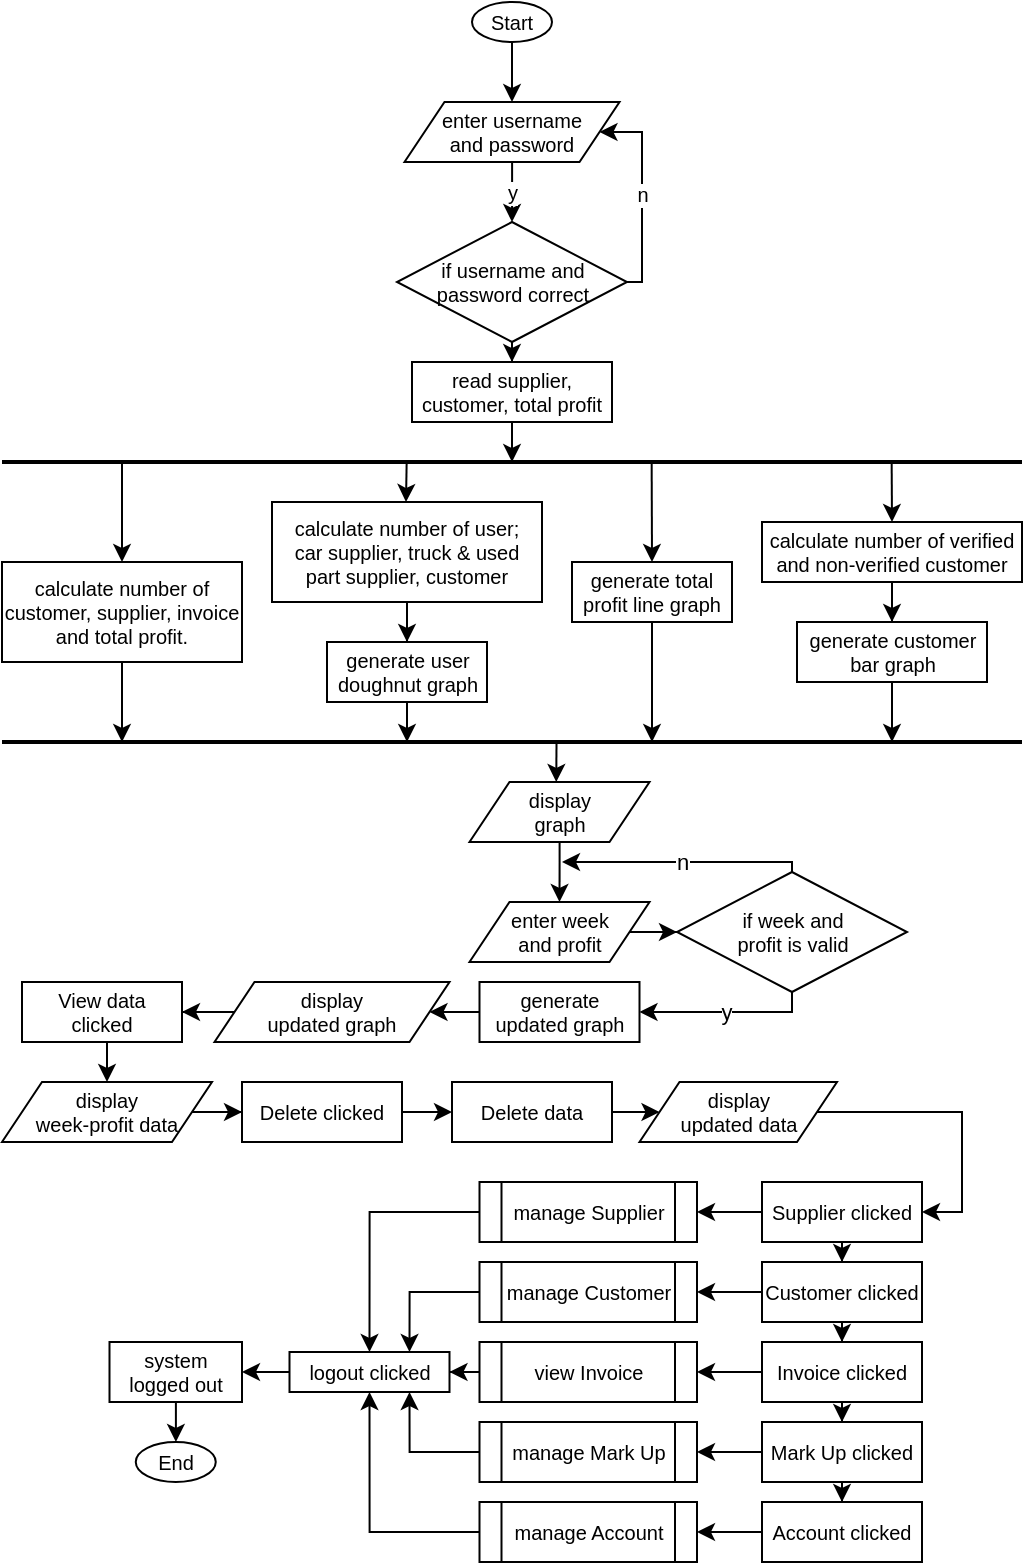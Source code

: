 <mxfile version="16.6.2" type="github">
  <diagram id="H_Jdd_ldM9zLRPTjP1w7" name="Page-1">
    <mxGraphModel dx="1324" dy="788" grid="1" gridSize="10" guides="1" tooltips="1" connect="1" arrows="1" fold="1" page="1" pageScale="1" pageWidth="850" pageHeight="1100" math="0" shadow="0">
      <root>
        <mxCell id="0" />
        <mxCell id="1" parent="0" />
        <mxCell id="H62kmctnPfHN1klwQb1k-8" style="edgeStyle=orthogonalEdgeStyle;rounded=0;orthogonalLoop=1;jettySize=auto;html=1;entryX=0.5;entryY=0;entryDx=0;entryDy=0;strokeWidth=1;fontSize=10;" parent="1" source="H62kmctnPfHN1klwQb1k-1" target="H62kmctnPfHN1klwQb1k-2" edge="1">
          <mxGeometry relative="1" as="geometry" />
        </mxCell>
        <mxCell id="H62kmctnPfHN1klwQb1k-1" value="Start" style="ellipse;whiteSpace=wrap;html=1;strokeWidth=1;fontSize=10;" parent="1" vertex="1">
          <mxGeometry x="235" width="40" height="20" as="geometry" />
        </mxCell>
        <mxCell id="H62kmctnPfHN1klwQb1k-9" value="y" style="edgeStyle=orthogonalEdgeStyle;rounded=0;orthogonalLoop=1;jettySize=auto;html=1;entryX=0.5;entryY=0;entryDx=0;entryDy=0;strokeWidth=1;fontSize=10;" parent="1" source="H62kmctnPfHN1klwQb1k-2" target="H62kmctnPfHN1klwQb1k-3" edge="1">
          <mxGeometry relative="1" as="geometry" />
        </mxCell>
        <mxCell id="H62kmctnPfHN1klwQb1k-2" value="enter username &lt;br style=&quot;font-size: 10px;&quot;&gt;and password" style="shape=parallelogram;perimeter=parallelogramPerimeter;whiteSpace=wrap;html=1;fixedSize=1;strokeWidth=1;fontSize=10;" parent="1" vertex="1">
          <mxGeometry x="201.25" y="50" width="107.5" height="30" as="geometry" />
        </mxCell>
        <mxCell id="H62kmctnPfHN1klwQb1k-10" value="n" style="edgeStyle=orthogonalEdgeStyle;rounded=0;orthogonalLoop=1;jettySize=auto;html=1;exitX=1;exitY=0.5;exitDx=0;exitDy=0;entryX=1;entryY=0.5;entryDx=0;entryDy=0;strokeWidth=1;fontSize=10;" parent="1" source="H62kmctnPfHN1klwQb1k-3" target="H62kmctnPfHN1klwQb1k-2" edge="1">
          <mxGeometry relative="1" as="geometry">
            <mxPoint x="440" y="70" as="targetPoint" />
            <Array as="points">
              <mxPoint x="320" y="140" />
              <mxPoint x="320" y="65" />
            </Array>
          </mxGeometry>
        </mxCell>
        <mxCell id="H62kmctnPfHN1klwQb1k-14" style="edgeStyle=orthogonalEdgeStyle;rounded=0;orthogonalLoop=1;jettySize=auto;html=1;strokeWidth=1;fontSize=10;entryX=0.5;entryY=0;entryDx=0;entryDy=0;" parent="1" source="H62kmctnPfHN1klwQb1k-3" target="H62kmctnPfHN1klwQb1k-33" edge="1">
          <mxGeometry relative="1" as="geometry">
            <mxPoint x="255" y="180" as="targetPoint" />
          </mxGeometry>
        </mxCell>
        <mxCell id="H62kmctnPfHN1klwQb1k-3" value="if username and &lt;br&gt;password correct" style="rhombus;whiteSpace=wrap;html=1;strokeWidth=1;fontSize=10;" parent="1" vertex="1">
          <mxGeometry x="197.5" y="110" width="115" height="60" as="geometry" />
        </mxCell>
        <mxCell id="H62kmctnPfHN1klwQb1k-24" style="edgeStyle=orthogonalEdgeStyle;rounded=0;orthogonalLoop=1;jettySize=auto;html=1;fontSize=9;startArrow=none;startFill=0;strokeWidth=1;" parent="1" source="H62kmctnPfHN1klwQb1k-4" edge="1">
          <mxGeometry relative="1" as="geometry">
            <mxPoint x="60" y="370" as="targetPoint" />
          </mxGeometry>
        </mxCell>
        <mxCell id="H62kmctnPfHN1klwQb1k-4" value="calculate number of customer, supplier, invoice and total profit." style="rounded=0;whiteSpace=wrap;html=1;strokeWidth=1;fontSize=10;" parent="1" vertex="1">
          <mxGeometry y="280" width="120" height="50" as="geometry" />
        </mxCell>
        <mxCell id="H62kmctnPfHN1klwQb1k-25" style="edgeStyle=orthogonalEdgeStyle;rounded=0;orthogonalLoop=1;jettySize=auto;html=1;entryX=0.5;entryY=0;entryDx=0;entryDy=0;fontSize=9;startArrow=none;startFill=0;strokeWidth=1;" parent="1" source="H62kmctnPfHN1klwQb1k-12" target="H62kmctnPfHN1klwQb1k-17" edge="1">
          <mxGeometry relative="1" as="geometry" />
        </mxCell>
        <mxCell id="H62kmctnPfHN1klwQb1k-12" value="calculate number of user;&lt;br&gt;car supplier, truck &amp;amp; used &lt;br&gt;part supplier, customer" style="rounded=0;whiteSpace=wrap;html=1;strokeWidth=1;fontSize=10;" parent="1" vertex="1">
          <mxGeometry x="135" y="250" width="135" height="50" as="geometry" />
        </mxCell>
        <mxCell id="H62kmctnPfHN1klwQb1k-13" value="" style="shape=link;html=1;rounded=0;strokeWidth=1;fontSize=10;width=-1.034;" parent="1" edge="1">
          <mxGeometry width="100" relative="1" as="geometry">
            <mxPoint y="230" as="sourcePoint" />
            <mxPoint x="510" y="230" as="targetPoint" />
          </mxGeometry>
        </mxCell>
        <mxCell id="H62kmctnPfHN1klwQb1k-27" style="edgeStyle=orthogonalEdgeStyle;rounded=0;orthogonalLoop=1;jettySize=auto;html=1;fontSize=9;startArrow=none;startFill=0;strokeWidth=1;" parent="1" source="H62kmctnPfHN1klwQb1k-15" edge="1">
          <mxGeometry relative="1" as="geometry">
            <mxPoint x="325" y="370" as="targetPoint" />
          </mxGeometry>
        </mxCell>
        <mxCell id="H62kmctnPfHN1klwQb1k-15" value="generate total &lt;br&gt;profit line graph" style="rounded=0;whiteSpace=wrap;html=1;strokeWidth=1;fontSize=10;" parent="1" vertex="1">
          <mxGeometry x="285" y="280" width="80" height="30" as="geometry" />
        </mxCell>
        <mxCell id="H62kmctnPfHN1klwQb1k-26" style="edgeStyle=orthogonalEdgeStyle;rounded=0;orthogonalLoop=1;jettySize=auto;html=1;entryX=0.5;entryY=0;entryDx=0;entryDy=0;fontSize=9;startArrow=none;startFill=0;strokeWidth=1;" parent="1" source="H62kmctnPfHN1klwQb1k-16" target="H62kmctnPfHN1klwQb1k-18" edge="1">
          <mxGeometry relative="1" as="geometry" />
        </mxCell>
        <mxCell id="H62kmctnPfHN1klwQb1k-16" value="calculate number of verified and non-verified customer" style="rounded=0;whiteSpace=wrap;html=1;strokeWidth=1;fontSize=10;" parent="1" vertex="1">
          <mxGeometry x="380" y="260" width="130" height="30" as="geometry" />
        </mxCell>
        <mxCell id="H62kmctnPfHN1klwQb1k-28" style="edgeStyle=orthogonalEdgeStyle;rounded=0;orthogonalLoop=1;jettySize=auto;html=1;fontSize=9;startArrow=none;startFill=0;strokeWidth=1;" parent="1" source="H62kmctnPfHN1klwQb1k-17" edge="1">
          <mxGeometry relative="1" as="geometry">
            <mxPoint x="202.5" y="370" as="targetPoint" />
          </mxGeometry>
        </mxCell>
        <mxCell id="H62kmctnPfHN1klwQb1k-17" value="generate user doughnut&amp;nbsp;graph" style="rounded=0;whiteSpace=wrap;html=1;strokeWidth=1;fontSize=10;" parent="1" vertex="1">
          <mxGeometry x="162.5" y="320" width="80" height="30" as="geometry" />
        </mxCell>
        <mxCell id="H62kmctnPfHN1klwQb1k-29" style="edgeStyle=orthogonalEdgeStyle;rounded=0;orthogonalLoop=1;jettySize=auto;html=1;fontSize=9;startArrow=none;startFill=0;strokeWidth=1;" parent="1" source="H62kmctnPfHN1klwQb1k-18" edge="1">
          <mxGeometry relative="1" as="geometry">
            <mxPoint x="445.0" y="370" as="targetPoint" />
          </mxGeometry>
        </mxCell>
        <mxCell id="H62kmctnPfHN1klwQb1k-18" value="generate customer bar&amp;nbsp;graph" style="rounded=0;whiteSpace=wrap;html=1;strokeWidth=1;fontSize=10;" parent="1" vertex="1">
          <mxGeometry x="397.5" y="310" width="95" height="30" as="geometry" />
        </mxCell>
        <mxCell id="H62kmctnPfHN1klwQb1k-19" value="" style="endArrow=none;html=1;rounded=0;fontSize=9;strokeWidth=1;exitX=0.5;exitY=0;exitDx=0;exitDy=0;startArrow=classic;startFill=1;" parent="1" source="H62kmctnPfHN1klwQb1k-4" edge="1">
          <mxGeometry width="50" height="50" relative="1" as="geometry">
            <mxPoint x="180" y="330" as="sourcePoint" />
            <mxPoint x="60" y="230" as="targetPoint" />
          </mxGeometry>
        </mxCell>
        <mxCell id="H62kmctnPfHN1klwQb1k-20" value="" style="endArrow=none;html=1;rounded=0;fontSize=9;strokeWidth=1;startArrow=classic;startFill=1;" parent="1" edge="1">
          <mxGeometry width="50" height="50" relative="1" as="geometry">
            <mxPoint x="202" y="250" as="sourcePoint" />
            <mxPoint x="202.33" y="230" as="targetPoint" />
          </mxGeometry>
        </mxCell>
        <mxCell id="H62kmctnPfHN1klwQb1k-21" value="" style="endArrow=none;html=1;rounded=0;fontSize=9;strokeWidth=1;exitX=0.5;exitY=0;exitDx=0;exitDy=0;startArrow=classic;startFill=1;" parent="1" source="H62kmctnPfHN1klwQb1k-15" edge="1">
          <mxGeometry width="50" height="50" relative="1" as="geometry">
            <mxPoint x="324.83" y="250" as="sourcePoint" />
            <mxPoint x="324.83" y="230" as="targetPoint" />
          </mxGeometry>
        </mxCell>
        <mxCell id="H62kmctnPfHN1klwQb1k-22" value="" style="endArrow=none;html=1;rounded=0;fontSize=9;strokeWidth=1;exitX=0.5;exitY=0;exitDx=0;exitDy=0;startArrow=classic;startFill=1;" parent="1" source="H62kmctnPfHN1klwQb1k-16" edge="1">
          <mxGeometry width="50" height="50" relative="1" as="geometry">
            <mxPoint x="444.83" y="250" as="sourcePoint" />
            <mxPoint x="444.83" y="230" as="targetPoint" />
          </mxGeometry>
        </mxCell>
        <mxCell id="H62kmctnPfHN1klwQb1k-23" value="" style="shape=link;html=1;rounded=0;strokeWidth=1;fontSize=10;width=-1.034;" parent="1" edge="1">
          <mxGeometry width="100" relative="1" as="geometry">
            <mxPoint y="370.0" as="sourcePoint" />
            <mxPoint x="510" y="370.0" as="targetPoint" />
          </mxGeometry>
        </mxCell>
        <mxCell id="H62kmctnPfHN1klwQb1k-31" value="" style="endArrow=none;html=1;rounded=0;fontSize=9;strokeWidth=1;exitX=0.482;exitY=-0.001;exitDx=0;exitDy=0;startArrow=classic;startFill=1;exitPerimeter=0;" parent="1" source="H62kmctnPfHN1klwQb1k-67" edge="1">
          <mxGeometry width="50" height="50" relative="1" as="geometry">
            <mxPoint x="277.5" y="390" as="sourcePoint" />
            <mxPoint x="277.26" y="370" as="targetPoint" />
          </mxGeometry>
        </mxCell>
        <mxCell id="H62kmctnPfHN1klwQb1k-35" style="edgeStyle=orthogonalEdgeStyle;rounded=0;orthogonalLoop=1;jettySize=auto;html=1;fontSize=9;startArrow=none;startFill=0;strokeWidth=1;" parent="1" source="H62kmctnPfHN1klwQb1k-33" edge="1">
          <mxGeometry relative="1" as="geometry">
            <mxPoint x="255" y="230.0" as="targetPoint" />
          </mxGeometry>
        </mxCell>
        <mxCell id="H62kmctnPfHN1klwQb1k-33" value="read supplier, customer, total profit" style="rounded=0;whiteSpace=wrap;html=1;strokeWidth=1;fontSize=10;" parent="1" vertex="1">
          <mxGeometry x="205" y="180" width="100" height="30" as="geometry" />
        </mxCell>
        <mxCell id="c0aOj0A7oZVtgGrrbuwA-3" style="edgeStyle=orthogonalEdgeStyle;rounded=0;orthogonalLoop=1;jettySize=auto;html=1;entryX=0.5;entryY=0;entryDx=0;entryDy=0;" edge="1" parent="1" source="H62kmctnPfHN1klwQb1k-67" target="c0aOj0A7oZVtgGrrbuwA-4">
          <mxGeometry relative="1" as="geometry">
            <mxPoint x="278.75" y="440" as="targetPoint" />
          </mxGeometry>
        </mxCell>
        <mxCell id="H62kmctnPfHN1klwQb1k-67" value="display&lt;br&gt;graph" style="shape=parallelogram;perimeter=parallelogramPerimeter;whiteSpace=wrap;html=1;fixedSize=1;strokeWidth=1;fontSize=10;" parent="1" vertex="1">
          <mxGeometry x="233.75" y="390" width="90" height="30" as="geometry" />
        </mxCell>
        <mxCell id="c0aOj0A7oZVtgGrrbuwA-10" style="edgeStyle=orthogonalEdgeStyle;rounded=0;orthogonalLoop=1;jettySize=auto;html=1;entryX=0;entryY=0.5;entryDx=0;entryDy=0;" edge="1" parent="1" source="c0aOj0A7oZVtgGrrbuwA-4" target="c0aOj0A7oZVtgGrrbuwA-9">
          <mxGeometry relative="1" as="geometry" />
        </mxCell>
        <mxCell id="c0aOj0A7oZVtgGrrbuwA-4" value="enter week&lt;br&gt;and profit" style="shape=parallelogram;perimeter=parallelogramPerimeter;whiteSpace=wrap;html=1;fixedSize=1;strokeWidth=1;fontSize=10;" vertex="1" parent="1">
          <mxGeometry x="233.75" y="450" width="90" height="30" as="geometry" />
        </mxCell>
        <mxCell id="c0aOj0A7oZVtgGrrbuwA-16" style="edgeStyle=orthogonalEdgeStyle;rounded=0;orthogonalLoop=1;jettySize=auto;html=1;entryX=1;entryY=0.5;entryDx=0;entryDy=0;" edge="1" parent="1" source="c0aOj0A7oZVtgGrrbuwA-5" target="c0aOj0A7oZVtgGrrbuwA-15">
          <mxGeometry relative="1" as="geometry" />
        </mxCell>
        <mxCell id="c0aOj0A7oZVtgGrrbuwA-5" value="display&lt;br&gt;updated graph" style="shape=parallelogram;perimeter=parallelogramPerimeter;whiteSpace=wrap;html=1;fixedSize=1;strokeWidth=1;fontSize=10;" vertex="1" parent="1">
          <mxGeometry x="106.25" y="490" width="117.5" height="30" as="geometry" />
        </mxCell>
        <mxCell id="c0aOj0A7oZVtgGrrbuwA-8" style="edgeStyle=orthogonalEdgeStyle;rounded=0;orthogonalLoop=1;jettySize=auto;html=1;entryX=1;entryY=0.5;entryDx=0;entryDy=0;" edge="1" parent="1" source="c0aOj0A7oZVtgGrrbuwA-6" target="c0aOj0A7oZVtgGrrbuwA-5">
          <mxGeometry relative="1" as="geometry" />
        </mxCell>
        <mxCell id="c0aOj0A7oZVtgGrrbuwA-6" value="generate updated graph" style="rounded=0;whiteSpace=wrap;html=1;strokeWidth=1;fontSize=10;" vertex="1" parent="1">
          <mxGeometry x="238.75" y="490" width="80" height="30" as="geometry" />
        </mxCell>
        <mxCell id="c0aOj0A7oZVtgGrrbuwA-11" value="n" style="edgeStyle=orthogonalEdgeStyle;rounded=0;orthogonalLoop=1;jettySize=auto;html=1;exitX=0.5;exitY=0;exitDx=0;exitDy=0;" edge="1" parent="1" source="c0aOj0A7oZVtgGrrbuwA-9">
          <mxGeometry relative="1" as="geometry">
            <mxPoint x="280" y="430" as="targetPoint" />
            <Array as="points">
              <mxPoint x="395" y="430" />
            </Array>
          </mxGeometry>
        </mxCell>
        <mxCell id="c0aOj0A7oZVtgGrrbuwA-12" value="y" style="edgeStyle=orthogonalEdgeStyle;rounded=0;orthogonalLoop=1;jettySize=auto;html=1;entryX=1;entryY=0.5;entryDx=0;entryDy=0;exitX=0.5;exitY=1;exitDx=0;exitDy=0;" edge="1" parent="1" source="c0aOj0A7oZVtgGrrbuwA-9" target="c0aOj0A7oZVtgGrrbuwA-6">
          <mxGeometry relative="1" as="geometry">
            <Array as="points">
              <mxPoint x="395" y="505" />
            </Array>
          </mxGeometry>
        </mxCell>
        <mxCell id="c0aOj0A7oZVtgGrrbuwA-9" value="if week and &lt;br&gt;profit is valid" style="rhombus;whiteSpace=wrap;html=1;strokeWidth=1;fontSize=10;" vertex="1" parent="1">
          <mxGeometry x="337.5" y="435" width="115" height="60" as="geometry" />
        </mxCell>
        <mxCell id="c0aOj0A7oZVtgGrrbuwA-18" style="edgeStyle=orthogonalEdgeStyle;rounded=0;orthogonalLoop=1;jettySize=auto;html=1;entryX=0.5;entryY=0;entryDx=0;entryDy=0;exitX=0.5;exitY=1;exitDx=0;exitDy=0;" edge="1" parent="1" source="c0aOj0A7oZVtgGrrbuwA-15" target="c0aOj0A7oZVtgGrrbuwA-17">
          <mxGeometry relative="1" as="geometry" />
        </mxCell>
        <mxCell id="c0aOj0A7oZVtgGrrbuwA-15" value="View data&lt;br&gt;clicked" style="rounded=0;whiteSpace=wrap;html=1;strokeWidth=1;fontSize=10;" vertex="1" parent="1">
          <mxGeometry x="10" y="490" width="80" height="30" as="geometry" />
        </mxCell>
        <mxCell id="c0aOj0A7oZVtgGrrbuwA-23" style="edgeStyle=orthogonalEdgeStyle;rounded=0;orthogonalLoop=1;jettySize=auto;html=1;entryX=0;entryY=0.5;entryDx=0;entryDy=0;" edge="1" parent="1" source="c0aOj0A7oZVtgGrrbuwA-17" target="c0aOj0A7oZVtgGrrbuwA-19">
          <mxGeometry relative="1" as="geometry" />
        </mxCell>
        <mxCell id="c0aOj0A7oZVtgGrrbuwA-17" value="display&lt;br&gt;week-profit data" style="shape=parallelogram;perimeter=parallelogramPerimeter;whiteSpace=wrap;html=1;fixedSize=1;strokeWidth=1;fontSize=10;" vertex="1" parent="1">
          <mxGeometry y="540" width="105" height="30" as="geometry" />
        </mxCell>
        <mxCell id="c0aOj0A7oZVtgGrrbuwA-25" style="edgeStyle=orthogonalEdgeStyle;rounded=0;orthogonalLoop=1;jettySize=auto;html=1;entryX=0;entryY=0.5;entryDx=0;entryDy=0;exitX=1;exitY=0.5;exitDx=0;exitDy=0;" edge="1" parent="1" source="c0aOj0A7oZVtgGrrbuwA-19" target="c0aOj0A7oZVtgGrrbuwA-24">
          <mxGeometry relative="1" as="geometry" />
        </mxCell>
        <mxCell id="c0aOj0A7oZVtgGrrbuwA-19" value="Delete clicked" style="rounded=0;whiteSpace=wrap;html=1;strokeWidth=1;fontSize=10;" vertex="1" parent="1">
          <mxGeometry x="120" y="540" width="80" height="30" as="geometry" />
        </mxCell>
        <mxCell id="c0aOj0A7oZVtgGrrbuwA-27" style="edgeStyle=orthogonalEdgeStyle;rounded=0;orthogonalLoop=1;jettySize=auto;html=1;entryX=0;entryY=0.5;entryDx=0;entryDy=0;exitX=1;exitY=0.5;exitDx=0;exitDy=0;" edge="1" parent="1" source="c0aOj0A7oZVtgGrrbuwA-24" target="c0aOj0A7oZVtgGrrbuwA-26">
          <mxGeometry relative="1" as="geometry" />
        </mxCell>
        <mxCell id="c0aOj0A7oZVtgGrrbuwA-24" value="Delete data" style="rounded=0;whiteSpace=wrap;html=1;strokeWidth=1;fontSize=10;" vertex="1" parent="1">
          <mxGeometry x="225" y="540" width="80" height="30" as="geometry" />
        </mxCell>
        <mxCell id="c0aOj0A7oZVtgGrrbuwA-54" style="edgeStyle=orthogonalEdgeStyle;rounded=0;orthogonalLoop=1;jettySize=auto;html=1;entryX=1;entryY=0.5;entryDx=0;entryDy=0;fontSize=10;exitX=1;exitY=0.5;exitDx=0;exitDy=0;" edge="1" parent="1" source="c0aOj0A7oZVtgGrrbuwA-26" target="c0aOj0A7oZVtgGrrbuwA-44">
          <mxGeometry relative="1" as="geometry">
            <Array as="points">
              <mxPoint x="480" y="555" />
              <mxPoint x="480" y="605" />
            </Array>
          </mxGeometry>
        </mxCell>
        <mxCell id="c0aOj0A7oZVtgGrrbuwA-26" value="display&lt;br&gt;updated data" style="shape=parallelogram;perimeter=parallelogramPerimeter;whiteSpace=wrap;html=1;fixedSize=1;strokeWidth=1;fontSize=10;" vertex="1" parent="1">
          <mxGeometry x="318.75" y="540" width="98.75" height="30" as="geometry" />
        </mxCell>
        <mxCell id="c0aOj0A7oZVtgGrrbuwA-28" value="End" style="ellipse;whiteSpace=wrap;html=1;strokeWidth=1;fontSize=10;" vertex="1" parent="1">
          <mxGeometry x="66.88" y="720" width="40" height="20" as="geometry" />
        </mxCell>
        <mxCell id="c0aOj0A7oZVtgGrrbuwA-37" style="edgeStyle=orthogonalEdgeStyle;rounded=0;orthogonalLoop=1;jettySize=auto;html=1;entryX=0.5;entryY=0;entryDx=0;entryDy=0;fontSize=10;" edge="1" parent="1" source="c0aOj0A7oZVtgGrrbuwA-30" target="c0aOj0A7oZVtgGrrbuwA-35">
          <mxGeometry relative="1" as="geometry" />
        </mxCell>
        <mxCell id="c0aOj0A7oZVtgGrrbuwA-30" value="&lt;font style=&quot;font-size: 10px&quot;&gt;manage Supplier&lt;/font&gt;" style="shape=process;whiteSpace=wrap;html=1;backgroundOutline=1;" vertex="1" parent="1">
          <mxGeometry x="238.75" y="590" width="108.75" height="30" as="geometry" />
        </mxCell>
        <mxCell id="c0aOj0A7oZVtgGrrbuwA-38" style="edgeStyle=orthogonalEdgeStyle;rounded=0;orthogonalLoop=1;jettySize=auto;html=1;entryX=0.75;entryY=0;entryDx=0;entryDy=0;fontSize=10;" edge="1" parent="1" source="c0aOj0A7oZVtgGrrbuwA-31" target="c0aOj0A7oZVtgGrrbuwA-35">
          <mxGeometry relative="1" as="geometry" />
        </mxCell>
        <mxCell id="c0aOj0A7oZVtgGrrbuwA-31" value="&lt;font style=&quot;font-size: 10px&quot;&gt;manage Customer&lt;/font&gt;" style="shape=process;whiteSpace=wrap;html=1;backgroundOutline=1;" vertex="1" parent="1">
          <mxGeometry x="238.75" y="630" width="108.75" height="30" as="geometry" />
        </mxCell>
        <mxCell id="c0aOj0A7oZVtgGrrbuwA-39" style="edgeStyle=orthogonalEdgeStyle;rounded=0;orthogonalLoop=1;jettySize=auto;html=1;entryX=1;entryY=0.5;entryDx=0;entryDy=0;fontSize=10;" edge="1" parent="1" source="c0aOj0A7oZVtgGrrbuwA-32" target="c0aOj0A7oZVtgGrrbuwA-35">
          <mxGeometry relative="1" as="geometry" />
        </mxCell>
        <mxCell id="c0aOj0A7oZVtgGrrbuwA-32" value="&lt;span style=&quot;font-size: 10px&quot;&gt;view Invoice&lt;/span&gt;" style="shape=process;whiteSpace=wrap;html=1;backgroundOutline=1;" vertex="1" parent="1">
          <mxGeometry x="238.75" y="670" width="108.75" height="30" as="geometry" />
        </mxCell>
        <mxCell id="c0aOj0A7oZVtgGrrbuwA-40" style="edgeStyle=orthogonalEdgeStyle;rounded=0;orthogonalLoop=1;jettySize=auto;html=1;entryX=0.75;entryY=1;entryDx=0;entryDy=0;fontSize=10;" edge="1" parent="1" source="c0aOj0A7oZVtgGrrbuwA-33" target="c0aOj0A7oZVtgGrrbuwA-35">
          <mxGeometry relative="1" as="geometry" />
        </mxCell>
        <mxCell id="c0aOj0A7oZVtgGrrbuwA-33" value="&lt;font style=&quot;font-size: 10px&quot;&gt;manage Mark Up&lt;/font&gt;" style="shape=process;whiteSpace=wrap;html=1;backgroundOutline=1;" vertex="1" parent="1">
          <mxGeometry x="238.75" y="710" width="108.75" height="30" as="geometry" />
        </mxCell>
        <mxCell id="c0aOj0A7oZVtgGrrbuwA-41" style="edgeStyle=orthogonalEdgeStyle;rounded=0;orthogonalLoop=1;jettySize=auto;html=1;entryX=0.5;entryY=1;entryDx=0;entryDy=0;fontSize=10;" edge="1" parent="1" source="c0aOj0A7oZVtgGrrbuwA-34" target="c0aOj0A7oZVtgGrrbuwA-35">
          <mxGeometry relative="1" as="geometry" />
        </mxCell>
        <mxCell id="c0aOj0A7oZVtgGrrbuwA-34" value="&lt;font style=&quot;font-size: 10px&quot;&gt;manage Account&lt;/font&gt;" style="shape=process;whiteSpace=wrap;html=1;backgroundOutline=1;" vertex="1" parent="1">
          <mxGeometry x="238.75" y="750" width="108.75" height="30" as="geometry" />
        </mxCell>
        <mxCell id="c0aOj0A7oZVtgGrrbuwA-42" style="edgeStyle=orthogonalEdgeStyle;rounded=0;orthogonalLoop=1;jettySize=auto;html=1;entryX=1;entryY=0.5;entryDx=0;entryDy=0;fontSize=10;" edge="1" parent="1" source="c0aOj0A7oZVtgGrrbuwA-35" target="c0aOj0A7oZVtgGrrbuwA-36">
          <mxGeometry relative="1" as="geometry" />
        </mxCell>
        <mxCell id="c0aOj0A7oZVtgGrrbuwA-35" value="logout clicked" style="rounded=0;whiteSpace=wrap;html=1;strokeWidth=1;fontSize=10;" vertex="1" parent="1">
          <mxGeometry x="143.75" y="675" width="80" height="20" as="geometry" />
        </mxCell>
        <mxCell id="c0aOj0A7oZVtgGrrbuwA-43" style="edgeStyle=orthogonalEdgeStyle;rounded=0;orthogonalLoop=1;jettySize=auto;html=1;entryX=0.5;entryY=0;entryDx=0;entryDy=0;fontSize=10;" edge="1" parent="1" source="c0aOj0A7oZVtgGrrbuwA-36" target="c0aOj0A7oZVtgGrrbuwA-28">
          <mxGeometry relative="1" as="geometry" />
        </mxCell>
        <mxCell id="c0aOj0A7oZVtgGrrbuwA-36" value="system&lt;br&gt;logged out" style="rounded=0;whiteSpace=wrap;html=1;strokeWidth=1;fontSize=10;" vertex="1" parent="1">
          <mxGeometry x="53.75" y="670" width="66.25" height="30" as="geometry" />
        </mxCell>
        <mxCell id="c0aOj0A7oZVtgGrrbuwA-49" style="edgeStyle=orthogonalEdgeStyle;rounded=0;orthogonalLoop=1;jettySize=auto;html=1;entryX=1;entryY=0.5;entryDx=0;entryDy=0;fontSize=10;" edge="1" parent="1" source="c0aOj0A7oZVtgGrrbuwA-44" target="c0aOj0A7oZVtgGrrbuwA-30">
          <mxGeometry relative="1" as="geometry" />
        </mxCell>
        <mxCell id="c0aOj0A7oZVtgGrrbuwA-55" style="edgeStyle=orthogonalEdgeStyle;rounded=0;orthogonalLoop=1;jettySize=auto;html=1;entryX=0.5;entryY=0;entryDx=0;entryDy=0;fontSize=10;" edge="1" parent="1" source="c0aOj0A7oZVtgGrrbuwA-44" target="c0aOj0A7oZVtgGrrbuwA-45">
          <mxGeometry relative="1" as="geometry" />
        </mxCell>
        <mxCell id="c0aOj0A7oZVtgGrrbuwA-44" value="Supplier clicked" style="rounded=0;whiteSpace=wrap;html=1;strokeWidth=1;fontSize=10;" vertex="1" parent="1">
          <mxGeometry x="380" y="590" width="80" height="30" as="geometry" />
        </mxCell>
        <mxCell id="c0aOj0A7oZVtgGrrbuwA-50" style="edgeStyle=orthogonalEdgeStyle;rounded=0;orthogonalLoop=1;jettySize=auto;html=1;entryX=1;entryY=0.5;entryDx=0;entryDy=0;fontSize=10;" edge="1" parent="1" source="c0aOj0A7oZVtgGrrbuwA-45" target="c0aOj0A7oZVtgGrrbuwA-31">
          <mxGeometry relative="1" as="geometry" />
        </mxCell>
        <mxCell id="c0aOj0A7oZVtgGrrbuwA-57" style="edgeStyle=orthogonalEdgeStyle;rounded=0;orthogonalLoop=1;jettySize=auto;html=1;entryX=0.5;entryY=0;entryDx=0;entryDy=0;fontSize=10;" edge="1" parent="1" source="c0aOj0A7oZVtgGrrbuwA-45" target="c0aOj0A7oZVtgGrrbuwA-46">
          <mxGeometry relative="1" as="geometry" />
        </mxCell>
        <mxCell id="c0aOj0A7oZVtgGrrbuwA-45" value="Customer clicked" style="rounded=0;whiteSpace=wrap;html=1;strokeWidth=1;fontSize=10;" vertex="1" parent="1">
          <mxGeometry x="380" y="630" width="80" height="30" as="geometry" />
        </mxCell>
        <mxCell id="c0aOj0A7oZVtgGrrbuwA-51" style="edgeStyle=orthogonalEdgeStyle;rounded=0;orthogonalLoop=1;jettySize=auto;html=1;entryX=1;entryY=0.5;entryDx=0;entryDy=0;fontSize=10;" edge="1" parent="1" source="c0aOj0A7oZVtgGrrbuwA-46" target="c0aOj0A7oZVtgGrrbuwA-32">
          <mxGeometry relative="1" as="geometry" />
        </mxCell>
        <mxCell id="c0aOj0A7oZVtgGrrbuwA-58" style="edgeStyle=orthogonalEdgeStyle;rounded=0;orthogonalLoop=1;jettySize=auto;html=1;entryX=0.5;entryY=0;entryDx=0;entryDy=0;fontSize=10;" edge="1" parent="1" source="c0aOj0A7oZVtgGrrbuwA-46" target="c0aOj0A7oZVtgGrrbuwA-47">
          <mxGeometry relative="1" as="geometry" />
        </mxCell>
        <mxCell id="c0aOj0A7oZVtgGrrbuwA-46" value="Invoice clicked" style="rounded=0;whiteSpace=wrap;html=1;strokeWidth=1;fontSize=10;" vertex="1" parent="1">
          <mxGeometry x="380" y="670" width="80" height="30" as="geometry" />
        </mxCell>
        <mxCell id="c0aOj0A7oZVtgGrrbuwA-52" style="edgeStyle=orthogonalEdgeStyle;rounded=0;orthogonalLoop=1;jettySize=auto;html=1;entryX=1;entryY=0.5;entryDx=0;entryDy=0;fontSize=10;" edge="1" parent="1" source="c0aOj0A7oZVtgGrrbuwA-47" target="c0aOj0A7oZVtgGrrbuwA-33">
          <mxGeometry relative="1" as="geometry" />
        </mxCell>
        <mxCell id="c0aOj0A7oZVtgGrrbuwA-59" style="edgeStyle=orthogonalEdgeStyle;rounded=0;orthogonalLoop=1;jettySize=auto;html=1;entryX=0.5;entryY=0;entryDx=0;entryDy=0;fontSize=10;" edge="1" parent="1" source="c0aOj0A7oZVtgGrrbuwA-47" target="c0aOj0A7oZVtgGrrbuwA-48">
          <mxGeometry relative="1" as="geometry" />
        </mxCell>
        <mxCell id="c0aOj0A7oZVtgGrrbuwA-47" value="Mark Up clicked" style="rounded=0;whiteSpace=wrap;html=1;strokeWidth=1;fontSize=10;" vertex="1" parent="1">
          <mxGeometry x="380" y="710" width="80" height="30" as="geometry" />
        </mxCell>
        <mxCell id="c0aOj0A7oZVtgGrrbuwA-53" style="edgeStyle=orthogonalEdgeStyle;rounded=0;orthogonalLoop=1;jettySize=auto;html=1;entryX=1;entryY=0.5;entryDx=0;entryDy=0;fontSize=10;" edge="1" parent="1" source="c0aOj0A7oZVtgGrrbuwA-48" target="c0aOj0A7oZVtgGrrbuwA-34">
          <mxGeometry relative="1" as="geometry" />
        </mxCell>
        <mxCell id="c0aOj0A7oZVtgGrrbuwA-48" value="Account clicked" style="rounded=0;whiteSpace=wrap;html=1;strokeWidth=1;fontSize=10;" vertex="1" parent="1">
          <mxGeometry x="380" y="750" width="80" height="30" as="geometry" />
        </mxCell>
      </root>
    </mxGraphModel>
  </diagram>
</mxfile>
